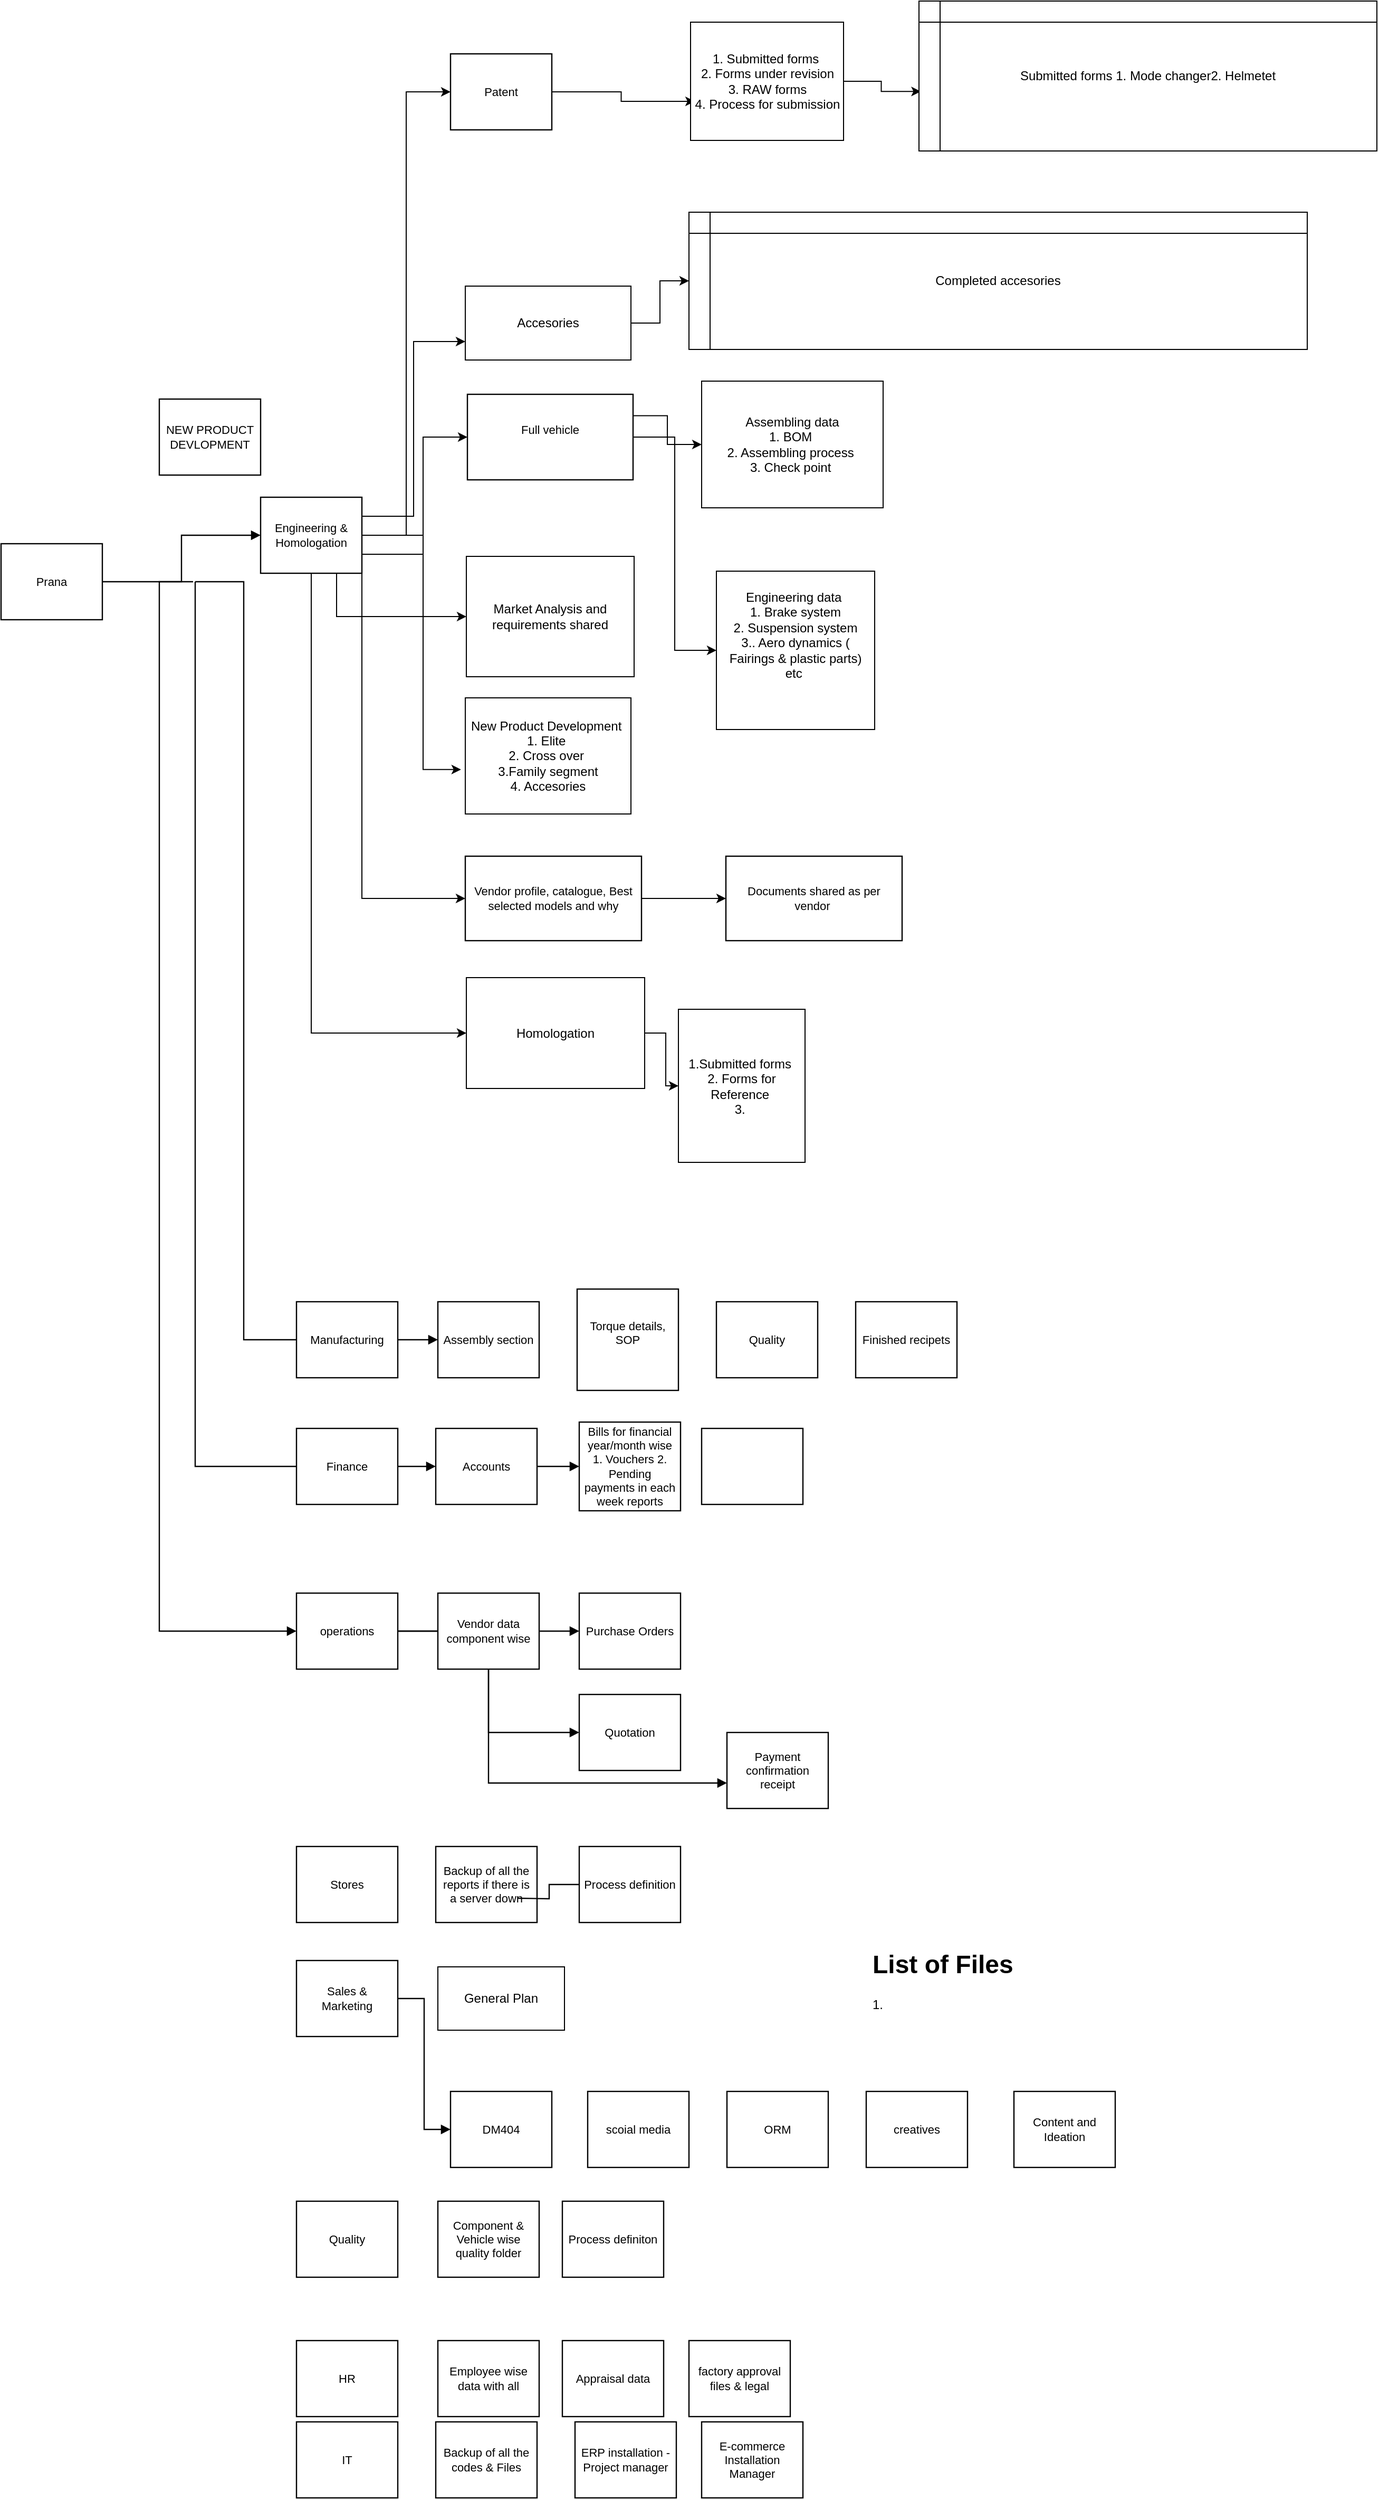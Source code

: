 <mxfile version="12.9.4" type="github">
  <diagram id="vx01uoFtrj__LdfE2VaE" name="File tree arrangement ">
    <mxGraphModel dx="1303" dy="1816" grid="1" gridSize="10" guides="1" tooltips="1" connect="1" arrows="1" fold="1" page="1" pageScale="1" pageWidth="827" pageHeight="1169" math="0" shadow="0">
      <root>
        <mxCell id="0" />
        <mxCell id="1" parent="0" />
        <mxCell id="1bapABZ5rgCXsiwJLi8P-3" value="Prana" style="html=1;whiteSpace=wrap;;fontSize=11;fontColor=#000000;spacing=5;strokeOpacity=100;strokeWidth=1.2;" vertex="1" parent="1">
          <mxGeometry x="20" y="144" width="96" height="72" as="geometry" />
        </mxCell>
        <mxCell id="1bapABZ5rgCXsiwJLi8P-70" style="edgeStyle=orthogonalEdgeStyle;rounded=0;orthogonalLoop=1;jettySize=auto;html=1;exitX=1;exitY=0.5;exitDx=0;exitDy=0;entryX=0;entryY=0.5;entryDx=0;entryDy=0;" edge="1" parent="1" source="1bapABZ5rgCXsiwJLi8P-4" target="1bapABZ5rgCXsiwJLi8P-40">
          <mxGeometry relative="1" as="geometry" />
        </mxCell>
        <mxCell id="1bapABZ5rgCXsiwJLi8P-72" style="edgeStyle=orthogonalEdgeStyle;rounded=0;orthogonalLoop=1;jettySize=auto;html=1;exitX=1;exitY=0.25;exitDx=0;exitDy=0;entryX=0;entryY=0.75;entryDx=0;entryDy=0;" edge="1" parent="1" source="1bapABZ5rgCXsiwJLi8P-4" target="1bapABZ5rgCXsiwJLi8P-65">
          <mxGeometry relative="1" as="geometry" />
        </mxCell>
        <mxCell id="1bapABZ5rgCXsiwJLi8P-73" style="edgeStyle=orthogonalEdgeStyle;rounded=0;orthogonalLoop=1;jettySize=auto;html=1;exitX=1;exitY=0.75;exitDx=0;exitDy=0;entryX=0;entryY=0.5;entryDx=0;entryDy=0;" edge="1" parent="1" source="1bapABZ5rgCXsiwJLi8P-4" target="1bapABZ5rgCXsiwJLi8P-25">
          <mxGeometry relative="1" as="geometry">
            <mxPoint x="440" y="60" as="targetPoint" />
            <Array as="points">
              <mxPoint x="420" y="154" />
              <mxPoint x="420" y="43" />
            </Array>
          </mxGeometry>
        </mxCell>
        <mxCell id="1bapABZ5rgCXsiwJLi8P-74" style="edgeStyle=orthogonalEdgeStyle;rounded=0;orthogonalLoop=1;jettySize=auto;html=1;entryX=-0.026;entryY=0.617;entryDx=0;entryDy=0;entryPerimeter=0;" edge="1" parent="1" source="1bapABZ5rgCXsiwJLi8P-4" target="1bapABZ5rgCXsiwJLi8P-68">
          <mxGeometry relative="1" as="geometry">
            <Array as="points">
              <mxPoint x="420" y="136" />
              <mxPoint x="420" y="358" />
            </Array>
          </mxGeometry>
        </mxCell>
        <mxCell id="1bapABZ5rgCXsiwJLi8P-86" style="edgeStyle=orthogonalEdgeStyle;rounded=0;orthogonalLoop=1;jettySize=auto;html=1;exitX=1;exitY=1;exitDx=0;exitDy=0;entryX=0;entryY=0.5;entryDx=0;entryDy=0;" edge="1" parent="1" source="1bapABZ5rgCXsiwJLi8P-4" target="1bapABZ5rgCXsiwJLi8P-28">
          <mxGeometry relative="1" as="geometry" />
        </mxCell>
        <mxCell id="1bapABZ5rgCXsiwJLi8P-94" style="edgeStyle=orthogonalEdgeStyle;rounded=0;orthogonalLoop=1;jettySize=auto;html=1;exitX=0.5;exitY=1;exitDx=0;exitDy=0;entryX=0;entryY=0.5;entryDx=0;entryDy=0;" edge="1" parent="1" source="1bapABZ5rgCXsiwJLi8P-4" target="1bapABZ5rgCXsiwJLi8P-92">
          <mxGeometry relative="1" as="geometry" />
        </mxCell>
        <mxCell id="1bapABZ5rgCXsiwJLi8P-101" style="edgeStyle=orthogonalEdgeStyle;rounded=0;orthogonalLoop=1;jettySize=auto;html=1;exitX=0.75;exitY=1;exitDx=0;exitDy=0;entryX=0;entryY=0.5;entryDx=0;entryDy=0;" edge="1" parent="1" source="1bapABZ5rgCXsiwJLi8P-4" target="1bapABZ5rgCXsiwJLi8P-100">
          <mxGeometry relative="1" as="geometry" />
        </mxCell>
        <mxCell id="1bapABZ5rgCXsiwJLi8P-4" value="Engineering &amp; Homologation" style="html=1;whiteSpace=wrap;;fontSize=11;fontColor=#000000;spacing=5;strokeOpacity=100;strokeWidth=1.2;" vertex="1" parent="1">
          <mxGeometry x="266" y="100" width="96" height="72" as="geometry" />
        </mxCell>
        <mxCell id="1bapABZ5rgCXsiwJLi8P-5" value="Assembly section" style="html=1;whiteSpace=wrap;;fontSize=11;fontColor=#000000;spacing=5;strokeOpacity=100;strokeWidth=1.2;" vertex="1" parent="1">
          <mxGeometry x="434" y="862" width="96" height="72" as="geometry" />
        </mxCell>
        <mxCell id="1bapABZ5rgCXsiwJLi8P-6" value="Accounts" style="html=1;whiteSpace=wrap;;fontSize=11;fontColor=#000000;spacing=5;strokeOpacity=100;strokeWidth=1.2;" vertex="1" parent="1">
          <mxGeometry x="432" y="982" width="96" height="72" as="geometry" />
        </mxCell>
        <mxCell id="1bapABZ5rgCXsiwJLi8P-7" value="operations" style="html=1;whiteSpace=wrap;;fontSize=11;fontColor=#000000;spacing=5;strokeOpacity=100;strokeWidth=1.2;" vertex="1" parent="1">
          <mxGeometry x="300" y="1138" width="96" height="72" as="geometry" />
        </mxCell>
        <mxCell id="1bapABZ5rgCXsiwJLi8P-8" value="Purchase Orders" style="html=1;whiteSpace=wrap;;fontSize=11;fontColor=#000000;spacing=5;strokeOpacity=100;strokeWidth=1.2;" vertex="1" parent="1">
          <mxGeometry x="568" y="1138" width="96" height="72" as="geometry" />
        </mxCell>
        <mxCell id="1bapABZ5rgCXsiwJLi8P-9" value="" style="html=1;jettySize=18;fontSize=11;strokeOpacity=100;strokeWidth=1.2;rounded=1;arcSize=0;edgeStyle=orthogonalEdgeStyle;startArrow=none;endArrow=block;endFill=1;exitX=1.006;exitY=0.5;exitPerimeter=1;entryX=-0.006;entryY=0.5;entryPerimeter=1;" edge="1" parent="1" source="1bapABZ5rgCXsiwJLi8P-3" target="1bapABZ5rgCXsiwJLi8P-4">
          <mxGeometry width="100" height="100" relative="1" as="geometry" />
        </mxCell>
        <mxCell id="1bapABZ5rgCXsiwJLi8P-10" value="" style="html=1;jettySize=18;fontSize=11;strokeOpacity=100;strokeWidth=1.2;rounded=1;arcSize=0;edgeStyle=elbowEdgeStyle;startArrow=none;endArrow=block;endFill=1;entryX=-0.006;entryY=0.5;entryPerimeter=1;" edge="1" parent="1" target="1bapABZ5rgCXsiwJLi8P-5">
          <mxGeometry width="100" height="100" relative="1" as="geometry">
            <mxPoint x="204" y="180" as="sourcePoint" />
            <Array as="points">
              <mxPoint x="250" y="220" />
            </Array>
          </mxGeometry>
        </mxCell>
        <mxCell id="1bapABZ5rgCXsiwJLi8P-11" value="" style="html=1;jettySize=18;fontSize=11;strokeOpacity=100;strokeWidth=1.2;rounded=1;arcSize=0;edgeStyle=elbowEdgeStyle;startArrow=none;endArrow=block;endFill=1;entryX=-0.006;entryY=0.5;entryPerimeter=1;" edge="1" parent="1" target="1bapABZ5rgCXsiwJLi8P-6">
          <mxGeometry width="100" height="100" relative="1" as="geometry">
            <mxPoint x="204" y="180" as="sourcePoint" />
            <Array as="points">
              <mxPoint x="204" y="190" />
            </Array>
          </mxGeometry>
        </mxCell>
        <mxCell id="1bapABZ5rgCXsiwJLi8P-12" value="" style="html=1;jettySize=18;fontSize=11;strokeOpacity=100;strokeWidth=1.2;rounded=1;arcSize=0;edgeStyle=elbowEdgeStyle;startArrow=none;endArrow=block;endFill=1;entryX=-0.006;entryY=0.5;entryPerimeter=1;" edge="1" parent="1" target="1bapABZ5rgCXsiwJLi8P-7">
          <mxGeometry width="100" height="100" relative="1" as="geometry">
            <mxPoint x="202" y="180" as="sourcePoint" />
            <Array as="points">
              <mxPoint x="170" y="210" />
            </Array>
          </mxGeometry>
        </mxCell>
        <mxCell id="1bapABZ5rgCXsiwJLi8P-13" value="Quotation" style="html=1;whiteSpace=wrap;;fontSize=11;fontColor=#000000;spacing=5;strokeOpacity=100;strokeWidth=1.2;" vertex="1" parent="1">
          <mxGeometry x="568" y="1234" width="96" height="72" as="geometry" />
        </mxCell>
        <mxCell id="1bapABZ5rgCXsiwJLi8P-14" value="Payment confirmation receipt" style="html=1;whiteSpace=wrap;;fontSize=11;fontColor=#000000;spacing=5;strokeOpacity=100;strokeWidth=1.2;" vertex="1" parent="1">
          <mxGeometry x="708" y="1270" width="96" height="72" as="geometry" />
        </mxCell>
        <mxCell id="1bapABZ5rgCXsiwJLi8P-15" value="Bills for financial year/month wise 1. Vouchers 2. Pending payments in each week reports" style="html=1;whiteSpace=wrap;;fontSize=11;fontColor=#000000;spacing=5;strokeOpacity=100;strokeWidth=1.2;" vertex="1" parent="1">
          <mxGeometry x="568" y="976" width="96" height="84" as="geometry" />
        </mxCell>
        <mxCell id="1bapABZ5rgCXsiwJLi8P-16" value="" style="html=1;jettySize=18;fontSize=11;strokeOpacity=100;strokeWidth=1.2;rounded=1;arcSize=0;edgeStyle=orthogonalEdgeStyle;startArrow=none;endArrow=block;endFill=1;exitX=1.006;exitY=0.5;exitPerimeter=1;entryX=-0.006;entryY=0.5;entryPerimeter=1;" edge="1" parent="1" source="1bapABZ5rgCXsiwJLi8P-6" target="1bapABZ5rgCXsiwJLi8P-15">
          <mxGeometry width="100" height="100" relative="1" as="geometry" />
        </mxCell>
        <mxCell id="1bapABZ5rgCXsiwJLi8P-17" value="" style="html=1;jettySize=18;fontSize=11;strokeOpacity=100;strokeWidth=1.2;rounded=1;arcSize=0;edgeStyle=orthogonalEdgeStyle;startArrow=none;endArrow=block;endFill=1;exitX=1.006;exitY=0.5;exitPerimeter=1;entryX=-0.006;entryY=0.5;entryPerimeter=1;" edge="1" parent="1" source="1bapABZ5rgCXsiwJLi8P-7" target="1bapABZ5rgCXsiwJLi8P-8">
          <mxGeometry width="100" height="100" relative="1" as="geometry" />
        </mxCell>
        <mxCell id="1bapABZ5rgCXsiwJLi8P-18" value="" style="html=1;jettySize=18;fontSize=11;strokeOpacity=100;strokeWidth=1.2;rounded=1;arcSize=0;edgeStyle=orthogonalEdgeStyle;startArrow=none;endArrow=block;endFill=1;exitX=1.006;exitY=0.5;exitPerimeter=1;entryX=-0.006;entryY=0.5;entryPerimeter=1;" edge="1" parent="1" source="1bapABZ5rgCXsiwJLi8P-7" target="1bapABZ5rgCXsiwJLi8P-13">
          <mxGeometry width="100" height="100" relative="1" as="geometry" />
        </mxCell>
        <mxCell id="1bapABZ5rgCXsiwJLi8P-19" value="" style="html=1;jettySize=18;fontSize=11;strokeOpacity=100;strokeWidth=1.2;rounded=1;arcSize=0;edgeStyle=orthogonalEdgeStyle;startArrow=none;endArrow=block;endFill=1;exitX=0.5;exitY=1.008;exitPerimeter=1;entryX=-0.006;entryY=0.667;entryPerimeter=1;" edge="1" parent="1" source="1bapABZ5rgCXsiwJLi8P-20" target="1bapABZ5rgCXsiwJLi8P-14">
          <mxGeometry width="100" height="100" relative="1" as="geometry" />
        </mxCell>
        <mxCell id="1bapABZ5rgCXsiwJLi8P-20" value="Vendor data component wise" style="html=1;whiteSpace=wrap;;fontSize=11;fontColor=#000000;spacing=5;strokeOpacity=100;strokeWidth=1.2;" vertex="1" parent="1">
          <mxGeometry x="434" y="1138" width="96" height="72" as="geometry" />
        </mxCell>
        <mxCell id="1bapABZ5rgCXsiwJLi8P-21" value="Torque details,&#xa;SOP &#xa;" style="html=1;whiteSpace=wrap;;fontSize=11;fontColor=#000000;spacing=5;strokeOpacity=100;strokeWidth=1.2;" vertex="1" parent="1">
          <mxGeometry x="566" y="850" width="96" height="96" as="geometry" />
        </mxCell>
        <mxCell id="1bapABZ5rgCXsiwJLi8P-22" value="Quality" style="html=1;whiteSpace=wrap;;fontSize=11;fontColor=#000000;spacing=5;strokeOpacity=100;strokeWidth=1.2;" vertex="1" parent="1">
          <mxGeometry x="698" y="862" width="96" height="72" as="geometry" />
        </mxCell>
        <mxCell id="1bapABZ5rgCXsiwJLi8P-24" value="Finished recipets " style="html=1;whiteSpace=wrap;;fontSize=11;fontColor=#000000;spacing=5;strokeOpacity=100;strokeWidth=1.2;" vertex="1" parent="1">
          <mxGeometry x="830" y="862" width="96" height="72" as="geometry" />
        </mxCell>
        <mxCell id="1bapABZ5rgCXsiwJLi8P-91" style="edgeStyle=orthogonalEdgeStyle;rounded=0;orthogonalLoop=1;jettySize=auto;html=1;exitX=1;exitY=0.5;exitDx=0;exitDy=0;entryX=0;entryY=0.5;entryDx=0;entryDy=0;" edge="1" parent="1" source="1bapABZ5rgCXsiwJLi8P-25" target="1bapABZ5rgCXsiwJLi8P-90">
          <mxGeometry relative="1" as="geometry" />
        </mxCell>
        <mxCell id="1bapABZ5rgCXsiwJLi8P-98" style="edgeStyle=orthogonalEdgeStyle;rounded=0;orthogonalLoop=1;jettySize=auto;html=1;exitX=1;exitY=0.25;exitDx=0;exitDy=0;" edge="1" parent="1" source="1bapABZ5rgCXsiwJLi8P-25" target="1bapABZ5rgCXsiwJLi8P-87">
          <mxGeometry relative="1" as="geometry" />
        </mxCell>
        <mxCell id="1bapABZ5rgCXsiwJLi8P-25" value="Full vehicle&lt;br&gt;&lt;br&gt;" style="html=1;whiteSpace=wrap;;fontSize=11;fontColor=#000000;spacing=5;strokeOpacity=100;strokeWidth=1.2;" vertex="1" parent="1">
          <mxGeometry x="462" y="2.5" width="157" height="81" as="geometry" />
        </mxCell>
        <mxCell id="1bapABZ5rgCXsiwJLi8P-96" value="" style="edgeStyle=orthogonalEdgeStyle;rounded=0;orthogonalLoop=1;jettySize=auto;html=1;" edge="1" parent="1" source="1bapABZ5rgCXsiwJLi8P-28" target="1bapABZ5rgCXsiwJLi8P-95">
          <mxGeometry relative="1" as="geometry" />
        </mxCell>
        <mxCell id="1bapABZ5rgCXsiwJLi8P-28" value="Vendor profile, catalogue, Best selected models and why" style="html=1;whiteSpace=wrap;;fontSize=11;fontColor=#000000;spacing=5;strokeOpacity=100;strokeWidth=1.2;" vertex="1" parent="1">
          <mxGeometry x="460" y="440" width="167" height="80" as="geometry" />
        </mxCell>
        <mxCell id="1bapABZ5rgCXsiwJLi8P-95" value="Documents shared as per vendor&amp;nbsp;&lt;br&gt;" style="html=1;whiteSpace=wrap;;fontSize=11;fontColor=#000000;spacing=5;strokeOpacity=100;strokeWidth=1.2;" vertex="1" parent="1">
          <mxGeometry x="707" y="440" width="167" height="80" as="geometry" />
        </mxCell>
        <mxCell id="1bapABZ5rgCXsiwJLi8P-29" value="NEW PRODUCT DEVLOPMENT" style="html=1;whiteSpace=wrap;;fontSize=11;fontColor=#000000;spacing=5;strokeOpacity=100;strokeWidth=1.2;" vertex="1" parent="1">
          <mxGeometry x="170" y="7" width="96" height="72" as="geometry" />
        </mxCell>
        <mxCell id="1bapABZ5rgCXsiwJLi8P-34" value="Manufacturing " style="html=1;whiteSpace=wrap;;fontSize=11;fontColor=#000000;spacing=5;strokeOpacity=100;strokeWidth=1.2;" vertex="1" parent="1">
          <mxGeometry x="300" y="862" width="96" height="72" as="geometry" />
        </mxCell>
        <mxCell id="1bapABZ5rgCXsiwJLi8P-35" value="Sales &amp; Marketing  " style="html=1;whiteSpace=wrap;;fontSize=11;fontColor=#000000;spacing=5;strokeOpacity=100;strokeWidth=1.2;" vertex="1" parent="1">
          <mxGeometry x="300" y="1486" width="96" height="72" as="geometry" />
        </mxCell>
        <mxCell id="1bapABZ5rgCXsiwJLi8P-36" value="DM404" style="html=1;whiteSpace=wrap;;fontSize=11;fontColor=#000000;spacing=5;strokeOpacity=100;strokeWidth=1.2;" vertex="1" parent="1">
          <mxGeometry x="446" y="1610" width="96" height="72" as="geometry" />
        </mxCell>
        <mxCell id="1bapABZ5rgCXsiwJLi8P-37" value="scoial media" style="html=1;whiteSpace=wrap;;fontSize=11;fontColor=#000000;spacing=5;strokeOpacity=100;strokeWidth=1.2;" vertex="1" parent="1">
          <mxGeometry x="576" y="1610" width="96" height="72" as="geometry" />
        </mxCell>
        <mxCell id="1bapABZ5rgCXsiwJLi8P-38" value="ORM" style="html=1;whiteSpace=wrap;;fontSize=11;fontColor=#000000;spacing=5;strokeOpacity=100;strokeWidth=1.2;" vertex="1" parent="1">
          <mxGeometry x="708" y="1610" width="96" height="72" as="geometry" />
        </mxCell>
        <mxCell id="1bapABZ5rgCXsiwJLi8P-39" value="creatives" style="html=1;whiteSpace=wrap;;fontSize=11;fontColor=#000000;spacing=5;strokeOpacity=100;strokeWidth=1.2;" vertex="1" parent="1">
          <mxGeometry x="840" y="1610" width="96" height="72" as="geometry" />
        </mxCell>
        <mxCell id="1bapABZ5rgCXsiwJLi8P-76" style="edgeStyle=orthogonalEdgeStyle;rounded=0;orthogonalLoop=1;jettySize=auto;html=1;exitX=1;exitY=0.5;exitDx=0;exitDy=0;entryX=0.028;entryY=0.67;entryDx=0;entryDy=0;entryPerimeter=0;" edge="1" parent="1" source="1bapABZ5rgCXsiwJLi8P-40" target="1bapABZ5rgCXsiwJLi8P-75">
          <mxGeometry relative="1" as="geometry" />
        </mxCell>
        <mxCell id="1bapABZ5rgCXsiwJLi8P-40" value="Patent " style="html=1;whiteSpace=wrap;;fontSize=11;fontColor=#000000;spacing=5;strokeOpacity=100;strokeWidth=1.2;" vertex="1" parent="1">
          <mxGeometry x="446" y="-320" width="96" height="72" as="geometry" />
        </mxCell>
        <mxCell id="1bapABZ5rgCXsiwJLi8P-44" value="Stores" style="html=1;whiteSpace=wrap;;fontSize=11;fontColor=#000000;spacing=5;strokeOpacity=100;strokeWidth=1.2;" vertex="1" parent="1">
          <mxGeometry x="300" y="1378" width="96" height="72" as="geometry" />
        </mxCell>
        <mxCell id="1bapABZ5rgCXsiwJLi8P-45" value="Backup  of all the reports if there is a server down" style="html=1;whiteSpace=wrap;;fontSize=11;fontColor=#000000;spacing=5;strokeOpacity=100;strokeWidth=1.2;" vertex="1" parent="1">
          <mxGeometry x="432" y="1378" width="96" height="72" as="geometry" />
        </mxCell>
        <mxCell id="1bapABZ5rgCXsiwJLi8P-46" value="" style="html=1;jettySize=18;fontSize=11;strokeOpacity=100;strokeWidth=1.2;rounded=1;arcSize=0;edgeStyle=orthogonalEdgeStyle;startArrow=none;endArrow=none;entryX=-0.006;entryY=0.5;entryPerimeter=1;" edge="1" parent="1" target="1bapABZ5rgCXsiwJLi8P-47">
          <mxGeometry width="100" height="100" relative="1" as="geometry">
            <mxPoint x="510" y="1427" as="sourcePoint" />
          </mxGeometry>
        </mxCell>
        <mxCell id="1bapABZ5rgCXsiwJLi8P-47" value="Process definition " style="html=1;whiteSpace=wrap;;fontSize=11;fontColor=#000000;spacing=5;strokeOpacity=100;strokeWidth=1.2;" vertex="1" parent="1">
          <mxGeometry x="568" y="1378" width="96" height="72" as="geometry" />
        </mxCell>
        <mxCell id="1bapABZ5rgCXsiwJLi8P-48" value="" style="html=1;jettySize=18;fontSize=11;strokeOpacity=100;strokeWidth=1.2;rounded=1;arcSize=0;edgeStyle=orthogonalEdgeStyle;startArrow=none;endArrow=block;endFill=1;exitX=1.006;exitY=0.5;exitPerimeter=1;entryX=-0.006;entryY=0.5;entryPerimeter=1;" edge="1" parent="1" source="1bapABZ5rgCXsiwJLi8P-35" target="1bapABZ5rgCXsiwJLi8P-36">
          <mxGeometry width="100" height="100" relative="1" as="geometry" />
        </mxCell>
        <mxCell id="1bapABZ5rgCXsiwJLi8P-49" value="Quality" style="html=1;whiteSpace=wrap;;fontSize=11;fontColor=#000000;spacing=5;strokeOpacity=100;strokeWidth=1.2;" vertex="1" parent="1">
          <mxGeometry x="300" y="1714" width="96" height="72" as="geometry" />
        </mxCell>
        <mxCell id="1bapABZ5rgCXsiwJLi8P-50" value="Process definiton" style="html=1;whiteSpace=wrap;;fontSize=11;fontColor=#000000;spacing=5;strokeOpacity=100;strokeWidth=1.2;" vertex="1" parent="1">
          <mxGeometry x="552" y="1714" width="96" height="72" as="geometry" />
        </mxCell>
        <mxCell id="1bapABZ5rgCXsiwJLi8P-51" value="Component &amp; Vehicle wise quality folder" style="html=1;whiteSpace=wrap;;fontSize=11;fontColor=#000000;spacing=5;strokeOpacity=100;strokeWidth=1.2;" vertex="1" parent="1">
          <mxGeometry x="434" y="1714" width="96" height="72" as="geometry" />
        </mxCell>
        <mxCell id="1bapABZ5rgCXsiwJLi8P-52" value="" style="html=1;whiteSpace=wrap;;fontSize=11;spacing=5;strokeOpacity=100;strokeWidth=1.2;" vertex="1" parent="1">
          <mxGeometry x="684" y="982" width="96" height="72" as="geometry" />
        </mxCell>
        <mxCell id="1bapABZ5rgCXsiwJLi8P-53" value="HR" style="html=1;whiteSpace=wrap;;fontSize=11;fontColor=#000000;spacing=5;strokeOpacity=100;strokeWidth=1.2;" vertex="1" parent="1">
          <mxGeometry x="300" y="1846" width="96" height="72" as="geometry" />
        </mxCell>
        <mxCell id="1bapABZ5rgCXsiwJLi8P-54" value="Employee wise data with all " style="html=1;whiteSpace=wrap;;fontSize=11;fontColor=#000000;spacing=5;strokeOpacity=100;strokeWidth=1.2;" vertex="1" parent="1">
          <mxGeometry x="434" y="1846" width="96" height="72" as="geometry" />
        </mxCell>
        <mxCell id="1bapABZ5rgCXsiwJLi8P-55" value="Appraisal data" style="html=1;whiteSpace=wrap;;fontSize=11;fontColor=#000000;spacing=5;strokeOpacity=100;strokeWidth=1.2;" vertex="1" parent="1">
          <mxGeometry x="552" y="1846" width="96" height="72" as="geometry" />
        </mxCell>
        <mxCell id="1bapABZ5rgCXsiwJLi8P-56" value="factory approval files &amp; legal" style="html=1;whiteSpace=wrap;;fontSize=11;fontColor=#000000;spacing=5;strokeOpacity=100;strokeWidth=1.2;" vertex="1" parent="1">
          <mxGeometry x="672" y="1846" width="96" height="72" as="geometry" />
        </mxCell>
        <mxCell id="1bapABZ5rgCXsiwJLi8P-57" value="IT " style="html=1;whiteSpace=wrap;;fontSize=11;fontColor=#000000;spacing=5;strokeOpacity=100;strokeWidth=1.2;" vertex="1" parent="1">
          <mxGeometry x="300" y="1923" width="96" height="72" as="geometry" />
        </mxCell>
        <mxCell id="1bapABZ5rgCXsiwJLi8P-58" value="Backup of all the codes &amp; Files" style="html=1;whiteSpace=wrap;;fontSize=11;fontColor=#000000;spacing=5;strokeOpacity=100;strokeWidth=1.2;" vertex="1" parent="1">
          <mxGeometry x="432" y="1923" width="96" height="72" as="geometry" />
        </mxCell>
        <mxCell id="1bapABZ5rgCXsiwJLi8P-59" value="ERP installation - Project manager" style="html=1;whiteSpace=wrap;;fontSize=11;fontColor=#000000;spacing=5;strokeOpacity=100;strokeWidth=1.2;" vertex="1" parent="1">
          <mxGeometry x="564" y="1923" width="96" height="72" as="geometry" />
        </mxCell>
        <mxCell id="1bapABZ5rgCXsiwJLi8P-60" value="E-commerce Installation Manager" style="html=1;whiteSpace=wrap;;fontSize=11;fontColor=#000000;spacing=5;strokeOpacity=100;strokeWidth=1.2;" vertex="1" parent="1">
          <mxGeometry x="684" y="1923" width="96" height="72" as="geometry" />
        </mxCell>
        <mxCell id="1bapABZ5rgCXsiwJLi8P-61" value="Finance" style="html=1;whiteSpace=wrap;;fontSize=11;fontColor=#000000;spacing=5;strokeOpacity=100;strokeWidth=1.2;" vertex="1" parent="1">
          <mxGeometry x="300" y="982" width="96" height="72" as="geometry" />
        </mxCell>
        <mxCell id="1bapABZ5rgCXsiwJLi8P-62" value="Content and Ideation" style="html=1;whiteSpace=wrap;;fontSize=11;fontColor=#000000;spacing=5;strokeOpacity=100;strokeWidth=1.2;" vertex="1" parent="1">
          <mxGeometry x="980" y="1610" width="96" height="72" as="geometry" />
        </mxCell>
        <mxCell id="1bapABZ5rgCXsiwJLi8P-63" value="General Plan" style="rounded=0;whiteSpace=wrap;html=1;" vertex="1" parent="1">
          <mxGeometry x="434" y="1492" width="120" height="60" as="geometry" />
        </mxCell>
        <mxCell id="1bapABZ5rgCXsiwJLi8P-64" value="&lt;h1&gt;List of Files&lt;/h1&gt;&lt;div&gt;1.&amp;nbsp;&lt;/div&gt;&lt;div&gt;&lt;br&gt;&lt;/div&gt;" style="text;html=1;strokeColor=none;fillColor=none;spacing=5;spacingTop=-20;whiteSpace=wrap;overflow=hidden;rounded=0;" vertex="1" parent="1">
          <mxGeometry x="841" y="1470" width="190" height="120" as="geometry" />
        </mxCell>
        <mxCell id="1bapABZ5rgCXsiwJLi8P-85" style="edgeStyle=orthogonalEdgeStyle;rounded=0;orthogonalLoop=1;jettySize=auto;html=1;exitX=1;exitY=0.5;exitDx=0;exitDy=0;entryX=0;entryY=0.5;entryDx=0;entryDy=0;" edge="1" parent="1" source="1bapABZ5rgCXsiwJLi8P-65" target="1bapABZ5rgCXsiwJLi8P-84">
          <mxGeometry relative="1" as="geometry" />
        </mxCell>
        <mxCell id="1bapABZ5rgCXsiwJLi8P-65" value="Accesories&lt;br&gt;" style="rounded=0;whiteSpace=wrap;html=1;" vertex="1" parent="1">
          <mxGeometry x="460" y="-100" width="157" height="70" as="geometry" />
        </mxCell>
        <mxCell id="1bapABZ5rgCXsiwJLi8P-68" value="New Product Development&amp;nbsp;&lt;br&gt;1. Elite&amp;nbsp;&lt;br&gt;2. Cross over&amp;nbsp;&lt;br&gt;3.Family segment&lt;br&gt;4. Accesories&lt;br&gt;" style="rounded=0;whiteSpace=wrap;html=1;" vertex="1" parent="1">
          <mxGeometry x="460" y="290" width="157" height="110" as="geometry" />
        </mxCell>
        <mxCell id="1bapABZ5rgCXsiwJLi8P-80" value="" style="edgeStyle=orthogonalEdgeStyle;rounded=0;orthogonalLoop=1;jettySize=auto;html=1;entryX=0.004;entryY=0.603;entryDx=0;entryDy=0;entryPerimeter=0;" edge="1" parent="1" source="1bapABZ5rgCXsiwJLi8P-75" target="1bapABZ5rgCXsiwJLi8P-82">
          <mxGeometry relative="1" as="geometry">
            <mxPoint x="811.5" y="-304" as="targetPoint" />
          </mxGeometry>
        </mxCell>
        <mxCell id="1bapABZ5rgCXsiwJLi8P-75" value="1. Submitted forms&amp;nbsp;&lt;br&gt;2. Forms under revision&lt;br&gt;3. RAW forms&lt;br&gt;4. Process for submission&lt;br&gt;" style="rounded=0;whiteSpace=wrap;html=1;" vertex="1" parent="1">
          <mxGeometry x="673.5" y="-350" width="145" height="112" as="geometry" />
        </mxCell>
        <mxCell id="1bapABZ5rgCXsiwJLi8P-82" value="&lt;span style=&quot;text-align: left&quot;&gt;Submitted forms&amp;nbsp;1. Mode changer2. Helmetet&lt;/span&gt;" style="shape=internalStorage;whiteSpace=wrap;html=1;backgroundOutline=1;" vertex="1" parent="1">
          <mxGeometry x="890" y="-370" width="434" height="142" as="geometry" />
        </mxCell>
        <mxCell id="1bapABZ5rgCXsiwJLi8P-84" value="Completed accesories&lt;br&gt;" style="shape=internalStorage;whiteSpace=wrap;html=1;backgroundOutline=1;" vertex="1" parent="1">
          <mxGeometry x="672" y="-170" width="586" height="130" as="geometry" />
        </mxCell>
        <mxCell id="1bapABZ5rgCXsiwJLi8P-87" value="Assembling data&lt;br&gt;1. BOM&amp;nbsp;&lt;br&gt;2. Assembling process&amp;nbsp;&lt;br&gt;3. Check point&amp;nbsp;&lt;br&gt;" style="rounded=0;whiteSpace=wrap;html=1;" vertex="1" parent="1">
          <mxGeometry x="684" y="-10" width="172" height="120" as="geometry" />
        </mxCell>
        <mxCell id="1bapABZ5rgCXsiwJLi8P-90" value="Engineering data&amp;nbsp;&lt;br&gt;1. Brake system&lt;br&gt;2. Suspension system&lt;br&gt;3.. Aero dynamics ( Fairings &amp;amp; plastic parts)&lt;br&gt;etc&amp;nbsp;&lt;br&gt;&lt;br&gt;&amp;nbsp;" style="whiteSpace=wrap;html=1;aspect=fixed;" vertex="1" parent="1">
          <mxGeometry x="698" y="170" width="150" height="150" as="geometry" />
        </mxCell>
        <mxCell id="1bapABZ5rgCXsiwJLi8P-97" style="edgeStyle=orthogonalEdgeStyle;rounded=0;orthogonalLoop=1;jettySize=auto;html=1;" edge="1" parent="1" source="1bapABZ5rgCXsiwJLi8P-92" target="1bapABZ5rgCXsiwJLi8P-93">
          <mxGeometry relative="1" as="geometry" />
        </mxCell>
        <mxCell id="1bapABZ5rgCXsiwJLi8P-92" value="Homologation" style="rounded=0;whiteSpace=wrap;html=1;" vertex="1" parent="1">
          <mxGeometry x="461" y="555" width="169" height="105" as="geometry" />
        </mxCell>
        <mxCell id="1bapABZ5rgCXsiwJLi8P-93" value="1.Submitted forms&amp;nbsp;&lt;br&gt;2. Forms for Reference&amp;nbsp;&lt;br&gt;3.&amp;nbsp;&lt;br&gt;" style="rounded=0;whiteSpace=wrap;html=1;" vertex="1" parent="1">
          <mxGeometry x="662" y="585" width="120" height="145" as="geometry" />
        </mxCell>
        <mxCell id="1bapABZ5rgCXsiwJLi8P-100" value="Market Analysis and requirements shared&lt;br&gt;" style="rounded=0;whiteSpace=wrap;html=1;" vertex="1" parent="1">
          <mxGeometry x="461" y="156" width="159" height="114" as="geometry" />
        </mxCell>
      </root>
    </mxGraphModel>
  </diagram>
</mxfile>
